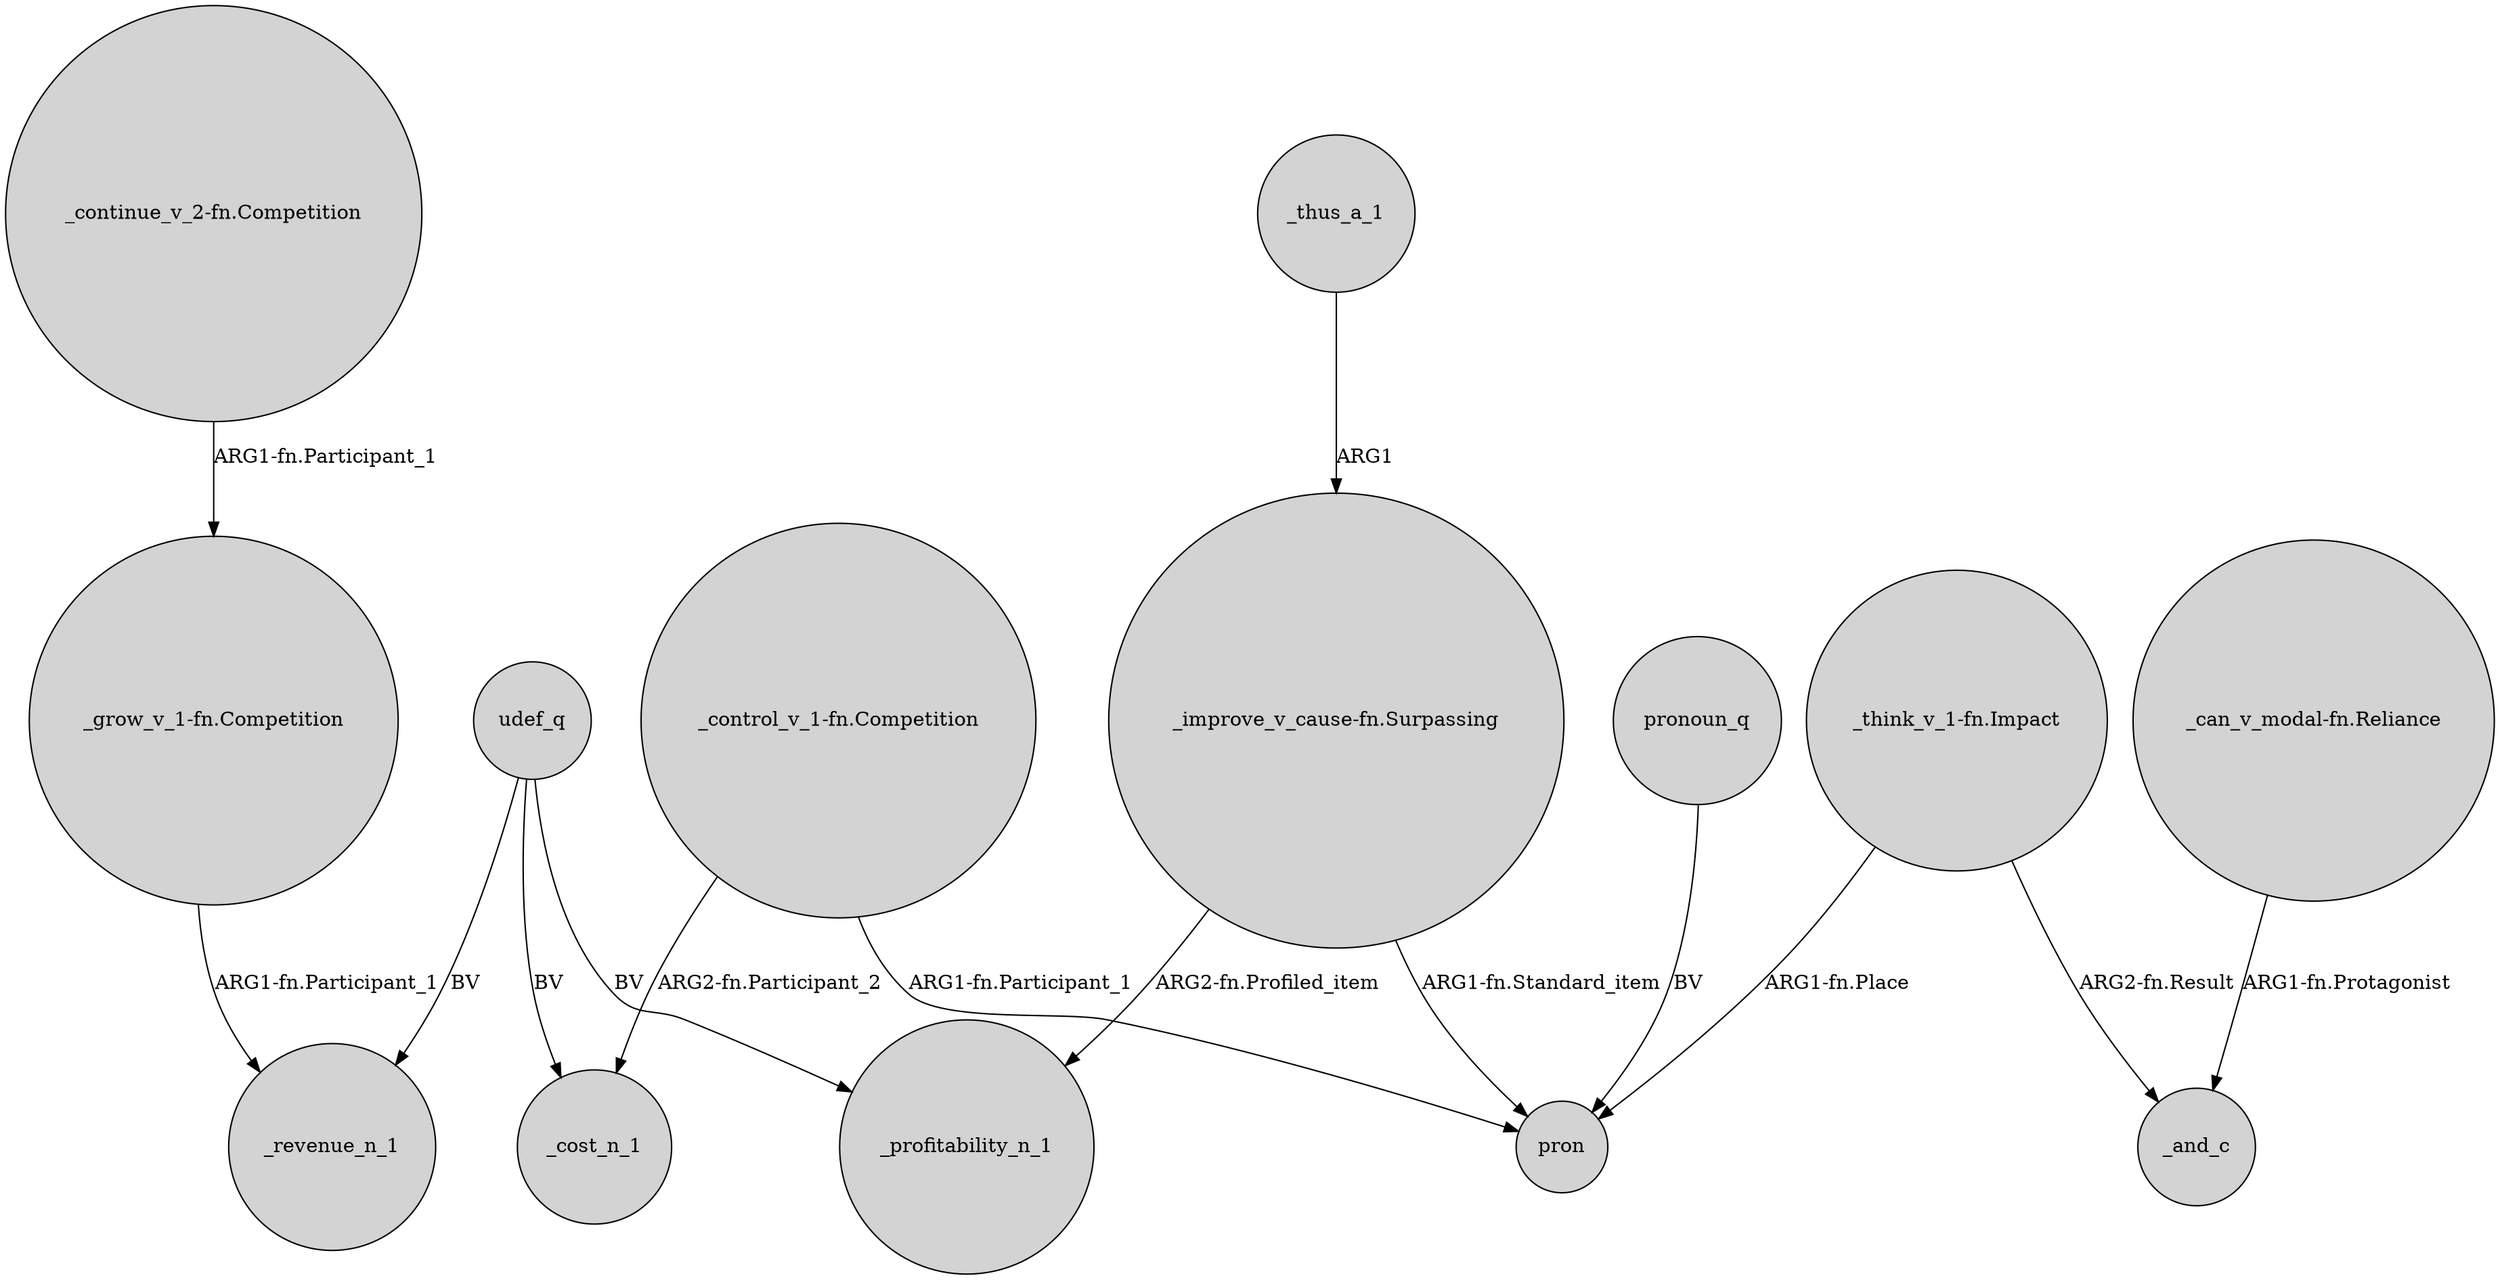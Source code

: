 digraph {
	node [shape=circle style=filled]
	_thus_a_1 -> "_improve_v_cause-fn.Surpassing" [label=ARG1]
	"_grow_v_1-fn.Competition" -> _revenue_n_1 [label="ARG1-fn.Participant_1"]
	udef_q -> _profitability_n_1 [label=BV]
	"_think_v_1-fn.Impact" -> _and_c [label="ARG2-fn.Result"]
	"_can_v_modal-fn.Reliance" -> _and_c [label="ARG1-fn.Protagonist"]
	"_improve_v_cause-fn.Surpassing" -> _profitability_n_1 [label="ARG2-fn.Profiled_item"]
	"_continue_v_2-fn.Competition" -> "_grow_v_1-fn.Competition" [label="ARG1-fn.Participant_1"]
	udef_q -> _revenue_n_1 [label=BV]
	"_control_v_1-fn.Competition" -> _cost_n_1 [label="ARG2-fn.Participant_2"]
	"_think_v_1-fn.Impact" -> pron [label="ARG1-fn.Place"]
	pronoun_q -> pron [label=BV]
	"_improve_v_cause-fn.Surpassing" -> pron [label="ARG1-fn.Standard_item"]
	"_control_v_1-fn.Competition" -> pron [label="ARG1-fn.Participant_1"]
	udef_q -> _cost_n_1 [label=BV]
}
